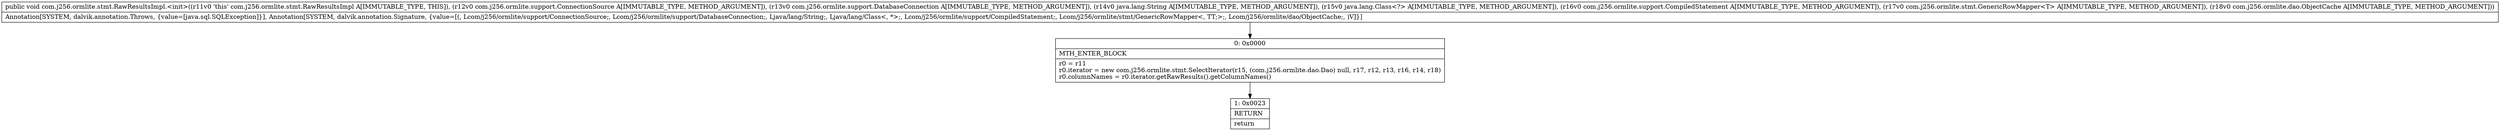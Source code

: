 digraph "CFG forcom.j256.ormlite.stmt.RawResultsImpl.\<init\>(Lcom\/j256\/ormlite\/support\/ConnectionSource;Lcom\/j256\/ormlite\/support\/DatabaseConnection;Ljava\/lang\/String;Ljava\/lang\/Class;Lcom\/j256\/ormlite\/support\/CompiledStatement;Lcom\/j256\/ormlite\/stmt\/GenericRowMapper;Lcom\/j256\/ormlite\/dao\/ObjectCache;)V" {
Node_0 [shape=record,label="{0\:\ 0x0000|MTH_ENTER_BLOCK\l|r0 = r11\lr0.iterator = new com.j256.ormlite.stmt.SelectIterator(r15, (com.j256.ormlite.dao.Dao) null, r17, r12, r13, r16, r14, r18)\lr0.columnNames = r0.iterator.getRawResults().getColumnNames()\l}"];
Node_1 [shape=record,label="{1\:\ 0x0023|RETURN\l|return\l}"];
MethodNode[shape=record,label="{public void com.j256.ormlite.stmt.RawResultsImpl.\<init\>((r11v0 'this' com.j256.ormlite.stmt.RawResultsImpl A[IMMUTABLE_TYPE, THIS]), (r12v0 com.j256.ormlite.support.ConnectionSource A[IMMUTABLE_TYPE, METHOD_ARGUMENT]), (r13v0 com.j256.ormlite.support.DatabaseConnection A[IMMUTABLE_TYPE, METHOD_ARGUMENT]), (r14v0 java.lang.String A[IMMUTABLE_TYPE, METHOD_ARGUMENT]), (r15v0 java.lang.Class\<?\> A[IMMUTABLE_TYPE, METHOD_ARGUMENT]), (r16v0 com.j256.ormlite.support.CompiledStatement A[IMMUTABLE_TYPE, METHOD_ARGUMENT]), (r17v0 com.j256.ormlite.stmt.GenericRowMapper\<T\> A[IMMUTABLE_TYPE, METHOD_ARGUMENT]), (r18v0 com.j256.ormlite.dao.ObjectCache A[IMMUTABLE_TYPE, METHOD_ARGUMENT]))  | Annotation[SYSTEM, dalvik.annotation.Throws, \{value=[java.sql.SQLException]\}], Annotation[SYSTEM, dalvik.annotation.Signature, \{value=[(, Lcom\/j256\/ormlite\/support\/ConnectionSource;, Lcom\/j256\/ormlite\/support\/DatabaseConnection;, Ljava\/lang\/String;, Ljava\/lang\/Class\<, *\>;, Lcom\/j256\/ormlite\/support\/CompiledStatement;, Lcom\/j256\/ormlite\/stmt\/GenericRowMapper\<, TT;\>;, Lcom\/j256\/ormlite\/dao\/ObjectCache;, )V]\}]\l}"];
MethodNode -> Node_0;
Node_0 -> Node_1;
}

